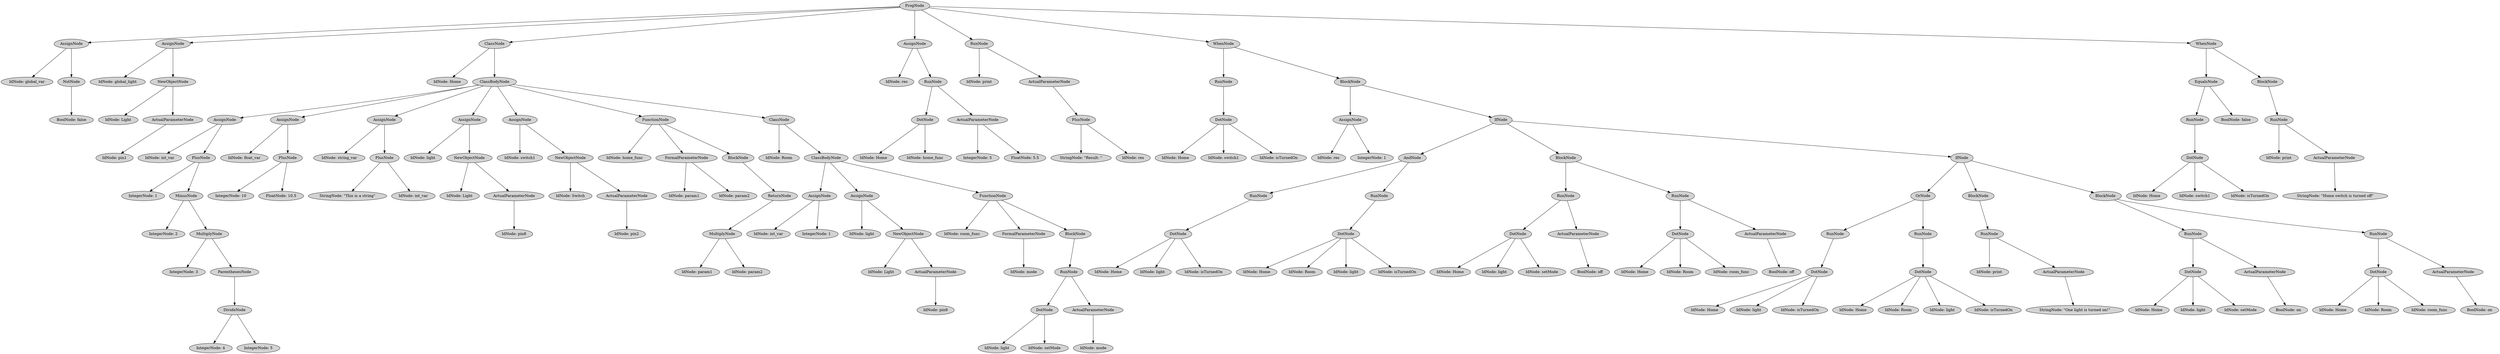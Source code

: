 digraph G {
	graph [ranksep=1.5 ratio=fill]
	node [style=filled]
	-9223363302836452222 [label=ProgNode]
	-9223363302836454803 [label=AssignNode]
	-9223363302836452222 -> -9223363302836454803
	-9223363302836454775 [label="IdNode: global_var"]
	-9223363302836454803 -> -9223363302836454775
	-9223363302836454754 [label=NotNode]
	-9223363302836454803 -> -9223363302836454754
	8734018321037 [label="BoolNode: false"]
	-9223363302836454754 -> 8734018321037
	-9223363302836454789 [label=AssignNode]
	-9223363302836452222 -> -9223363302836454789
	-9223363302836454782 [label="IdNode: global_light"]
	-9223363302836454789 -> -9223363302836454782
	8734018321065 [label=NewObjectNode]
	-9223363302836454789 -> 8734018321065
	8734018321093 [label="IdNode: Light"]
	8734018321065 -> 8734018321093
	-9223363302836454712 [label=ActualParameterNode]
	8734018321065 -> -9223363302836454712
	-9223363302836454691 [label="IdNode: pin1"]
	-9223363302836454712 -> -9223363302836454691
	-9223363302836454768 [label=ClassNode]
	-9223363302836452222 -> -9223363302836454768
	-9223363302836454761 [label="IdNode: Home"]
	-9223363302836454768 -> -9223363302836454761
	8734018321030 [label=ClassBodyNode]
	-9223363302836454768 -> 8734018321030
	8734018321044 [label=AssignNode]
	8734018321030 -> 8734018321044
	8734018321079 [label="IdNode: int_var"]
	8734018321044 -> 8734018321079
	8734018321072 [label=PlusNode]
	8734018321044 -> 8734018321072
	-9223363302836454684 [label="IntegerNode: 1"]
	8734018321072 -> -9223363302836454684
	8734018321100 [label=MinusNode]
	8734018321072 -> 8734018321100
	8734018321128 [label="IntegerNode: 2"]
	8734018321100 -> 8734018321128
	-9223363302836454719 [label=MultiplyNode]
	8734018321100 -> -9223363302836454719
	-9223363302836454677 [label="IntegerNode: 3"]
	-9223363302836454719 -> -9223363302836454677
	-9223363302836454705 [label=ParenthesesNode]
	-9223363302836454719 -> -9223363302836454705
	8734018292488 [label=DivideNode]
	-9223363302836454705 -> 8734018292488
	-9223363302836483310 [label="IntegerNode: 4"]
	8734018292488 -> -9223363302836483310
	8734018292509 [label="IntegerNode: 5"]
	8734018292488 -> 8734018292509
	-9223363302836454726 [label=AssignNode]
	8734018321030 -> -9223363302836454726
	-9223363302836454747 [label="IdNode: float_var"]
	-9223363302836454726 -> -9223363302836454747
	8734018321135 [label=PlusNode]
	-9223363302836454726 -> 8734018321135
	-9223363302836454663 [label="IntegerNode: 10"]
	8734018321135 -> -9223363302836454663
	8734018292502 [label="FloatNode: 10.5"]
	8734018321135 -> 8734018292502
	-9223363302836454740 [label=AssignNode]
	8734018321030 -> -9223363302836454740
	-9223363302836454698 [label="IdNode: string_var"]
	-9223363302836454740 -> -9223363302836454698
	-9223363302836454670 [label=PlusNode]
	-9223363302836454740 -> -9223363302836454670
	-9223363302836483296 [label="StringNode: \"This is a string\""]
	-9223363302836454670 -> -9223363302836483296
	8734018292523 [label="IdNode: int_var"]
	-9223363302836454670 -> 8734018292523
	8734018321114 [label=AssignNode]
	8734018321030 -> 8734018321114
	8734018321121 [label="IdNode: light"]
	8734018321114 -> 8734018321121
	8734018292530 [label=NewObjectNode]
	8734018321114 -> 8734018292530
	-9223363302836483275 [label="IdNode: Light"]
	8734018292530 -> -9223363302836483275
	-9223363302836483289 [label=ActualParameterNode]
	8734018292530 -> -9223363302836483289
	-9223363302836483233 [label="IdNode: pin8"]
	-9223363302836483289 -> -9223363302836483233
	-9223363302836454733 [label=AssignNode]
	8734018321030 -> -9223363302836454733
	-9223363302836483324 [label="IdNode: switch1"]
	-9223363302836454733 -> -9223363302836483324
	8734018292544 [label=NewObjectNode]
	-9223363302836454733 -> 8734018292544
	-9223363302836483254 [label="IdNode: Switch"]
	8734018292544 -> -9223363302836483254
	-9223363302836483261 [label=ActualParameterNode]
	8734018292544 -> -9223363302836483261
	8734018292600 [label="IdNode: pin2"]
	-9223363302836483261 -> 8734018292600
	8734018292495 [label=FunctionNode]
	8734018321030 -> 8734018292495
	-9223363302836483317 [label="IdNode: home_func"]
	8734018292495 -> -9223363302836483317
	8734018292516 [label=FormalParameterNode]
	8734018292495 -> 8734018292516
	8734018292537 [label="IdNode: param1"]
	8734018292516 -> 8734018292537
	8734018292551 [label="IdNode: param2"]
	8734018292516 -> 8734018292551
	-9223363302836483282 [label=BlockNode]
	8734018292495 -> -9223363302836483282
	8734018292579 [label=ReturnNode]
	-9223363302836483282 -> 8734018292579
	8734018292593 [label=MultiplyNode]
	8734018292579 -> 8734018292593
	-9223363302836483212 [label="IdNode: param1"]
	8734018292593 -> -9223363302836483212
	-9223363302836483191 [label="IdNode: param2"]
	8734018292593 -> -9223363302836483191
	-9223363302836483247 [label=ClassNode]
	8734018321030 -> -9223363302836483247
	-9223363302836483226 [label="IdNode: Room"]
	-9223363302836483247 -> -9223363302836483226
	-9223363302836483268 [label=ClassBodyNode]
	-9223363302836483247 -> -9223363302836483268
	8734018292565 [label=AssignNode]
	-9223363302836483268 -> 8734018292565
	-9223363302836483205 [label="IdNode: int_var"]
	8734018292565 -> -9223363302836483205
	-9223363302836483177 [label="IntegerNode: 1"]
	8734018292565 -> -9223363302836483177
	8734018292572 [label=AssignNode]
	-9223363302836483268 -> 8734018292572
	-9223363302836483198 [label="IdNode: light"]
	8734018292572 -> -9223363302836483198
	8734018292642 [label=NewObjectNode]
	8734018292572 -> 8734018292642
	8734018292649 [label="IdNode: Light"]
	8734018292642 -> 8734018292649
	-9223363302836483163 [label=ActualParameterNode]
	8734018292642 -> -9223363302836483163
	8734018292691 [label="IdNode: pin9"]
	-9223363302836483163 -> 8734018292691
	8734018292586 [label=FunctionNode]
	-9223363302836483268 -> 8734018292586
	-9223363302836483219 [label="IdNode: room_func"]
	8734018292586 -> -9223363302836483219
	8734018292621 [label=FormalParameterNode]
	8734018292586 -> 8734018292621
	8734018292635 [label="IdNode: mode"]
	8734018292621 -> 8734018292635
	8734018292607 [label=BlockNode]
	8734018292586 -> 8734018292607
	-9223363302836483170 [label=RunNode]
	8734018292607 -> -9223363302836483170
	8734018292663 [label=DotNode]
	-9223363302836483170 -> 8734018292663
	-9223363302836483149 [label="IdNode: light"]
	8734018292663 -> -9223363302836483149
	8734018292670 [label="IdNode: setMode"]
	8734018292663 -> 8734018292670
	-9223363302836483142 [label=ActualParameterNode]
	-9223363302836483170 -> -9223363302836483142
	-9223363302836483100 [label="IdNode: mode"]
	-9223363302836483142 -> -9223363302836483100
	8734018321107 [label=AssignNode]
	-9223363302836452222 -> 8734018321107
	-9223363302836483303 [label="IdNode: res"]
	8734018321107 -> -9223363302836483303
	8734018292684 [label=RunNode]
	8734018321107 -> 8734018292684
	-9223363302836483128 [label=DotNode]
	8734018292684 -> -9223363302836483128
	8734018292677 [label="IdNode: Home"]
	-9223363302836483128 -> 8734018292677
	-9223363302836483114 [label="IdNode: home_func"]
	-9223363302836483128 -> -9223363302836483114
	8734018292656 [label=ActualParameterNode]
	8734018292684 -> 8734018292656
	8734018292726 [label="IntegerNode: 5"]
	8734018292656 -> 8734018292726
	8734018292733 [label="FloatNode: 5.5"]
	8734018292656 -> 8734018292733
	8734018321149 [label=RunNode]
	-9223363302836452222 -> 8734018321149
	8734018292614 [label="IdNode: print"]
	8734018321149 -> 8734018292614
	-9223363302836483240 [label=ActualParameterNode]
	8734018321149 -> -9223363302836483240
	8734018292712 [label=PlusNode]
	-9223363302836483240 -> 8734018292712
	-9223363302836483107 [label="StringNode: \"Result: \""]
	8734018292712 -> -9223363302836483107
	8734018292719 [label="IdNode: res"]
	8734018292712 -> 8734018292719
	8734018292558 [label=WhenNode]
	-9223363302836452222 -> 8734018292558
	-9223363302836483086 [label=RunNode]
	8734018292558 -> -9223363302836483086
	8734018295574 [label=DotNode]
	-9223363302836483086 -> 8734018295574
	-9223363302836480245 [label="IdNode: Home"]
	8734018295574 -> -9223363302836480245
	-9223363302836480238 [label="IdNode: switch1"]
	8734018295574 -> -9223363302836480238
	-9223363302836480231 [label="IdNode: isTurnedOn"]
	8734018295574 -> -9223363302836480231
	-9223363302836483135 [label=BlockNode]
	8734018292558 -> -9223363302836483135
	-9223363302836483156 [label=AssignNode]
	-9223363302836483135 -> -9223363302836483156
	-9223363302836483079 [label="IdNode: res"]
	-9223363302836483156 -> -9223363302836483079
	-9223363302836480217 [label="IntegerNode: 1"]
	-9223363302836483156 -> -9223363302836480217
	-9223363302836483093 [label=IfNode]
	-9223363302836483135 -> -9223363302836483093
	8734018295560 [label=AndNode]
	-9223363302836483093 -> 8734018295560
	-9223363302836480210 [label=RunNode]
	8734018295560 -> -9223363302836480210
	-9223363302836480189 [label=DotNode]
	-9223363302836480210 -> -9223363302836480189
	8734018295609 [label="IdNode: Home"]
	-9223363302836480189 -> 8734018295609
	8734018295616 [label="IdNode: light"]
	-9223363302836480189 -> 8734018295616
	8734018295623 [label="IdNode: isTurnedOn"]
	-9223363302836480189 -> 8734018295623
	-9223363302836480196 [label=RunNode]
	8734018295560 -> -9223363302836480196
	8734018295651 [label=DotNode]
	-9223363302836480196 -> 8734018295651
	-9223363302836480175 [label="IdNode: Home"]
	8734018295651 -> -9223363302836480175
	-9223363302836480168 [label="IdNode: Room"]
	8734018295651 -> -9223363302836480168
	-9223363302836480161 [label="IdNode: light"]
	8734018295651 -> -9223363302836480161
	-9223363302836480154 [label="IdNode: isTurnedOn"]
	8734018295651 -> -9223363302836480154
	8734018292698 [label=BlockNode]
	-9223363302836483093 -> 8734018292698
	8734018295595 [label=RunNode]
	8734018292698 -> 8734018295595
	8734018295602 [label=DotNode]
	8734018295595 -> 8734018295602
	-9223363302836480203 [label="IdNode: Home"]
	8734018295602 -> -9223363302836480203
	8734018295630 [label="IdNode: light"]
	8734018295602 -> 8734018295630
	-9223363302836480182 [label="IdNode: setMode"]
	8734018295602 -> -9223363302836480182
	8734018295581 [label=ActualParameterNode]
	8734018295595 -> 8734018295581
	8734018295672 [label="BoolNode: off"]
	8734018295581 -> 8734018295672
	-9223363302836480224 [label=RunNode]
	8734018292698 -> -9223363302836480224
	-9223363302836480133 [label=DotNode]
	-9223363302836480224 -> -9223363302836480133
	8734018295658 [label="IdNode: Home"]
	-9223363302836480133 -> 8734018295658
	8734018295665 [label="IdNode: Room"]
	-9223363302836480133 -> 8734018295665
	-9223363302836480140 [label="IdNode: room_func"]
	-9223363302836480133 -> -9223363302836480140
	8734018295588 [label=ActualParameterNode]
	-9223363302836480224 -> 8734018295588
	8734018295700 [label="BoolNode: off"]
	8734018295588 -> 8734018295700
	8734018295644 [label=IfNode]
	-9223363302836483093 -> 8734018295644
	8734018295637 [label=OrNode]
	8734018295644 -> 8734018295637
	-9223363302836480112 [label=RunNode]
	8734018295637 -> -9223363302836480112
	-9223363302836480084 [label=DotNode]
	-9223363302836480112 -> -9223363302836480084
	8734018295714 [label="IdNode: Home"]
	-9223363302836480084 -> 8734018295714
	8734018295721 [label="IdNode: light"]
	-9223363302836480084 -> 8734018295721
	8734018295728 [label="IdNode: isTurnedOn"]
	-9223363302836480084 -> 8734018295728
	-9223363302836480091 [label=RunNode]
	8734018295637 -> -9223363302836480091
	8734018295756 [label=DotNode]
	-9223363302836480091 -> 8734018295756
	-9223363302836480070 [label="IdNode: Home"]
	8734018295756 -> -9223363302836480070
	-9223363302836480063 [label="IdNode: Room"]
	8734018295756 -> -9223363302836480063
	-9223363302836480056 [label="IdNode: light"]
	8734018295756 -> -9223363302836480056
	-9223363302836480049 [label="IdNode: isTurnedOn"]
	8734018295756 -> -9223363302836480049
	-9223363302836480119 [label=BlockNode]
	8734018295644 -> -9223363302836480119
	-9223363302836480147 [label=RunNode]
	-9223363302836480119 -> -9223363302836480147
	-9223363302836480098 [label="IdNode: print"]
	-9223363302836480147 -> -9223363302836480098
	8734018295686 [label=ActualParameterNode]
	-9223363302836480147 -> 8734018295686
	-9223363302836480042 [label="StringNode: \"One light is turned on!\""]
	8734018295686 -> -9223363302836480042
	8734018295707 [label=BlockNode]
	8734018295644 -> 8734018295707
	8734018295735 [label=RunNode]
	8734018295707 -> 8734018295735
	-9223363302836480035 [label=DotNode]
	8734018295735 -> -9223363302836480035
	8734018295749 [label="IdNode: Home"]
	-9223363302836480035 -> 8734018295749
	8734018295763 [label="IdNode: light"]
	-9223363302836480035 -> 8734018295763
	8734018295777 [label="IdNode: setMode"]
	-9223363302836480035 -> 8734018295777
	-9223363302836480077 [label=ActualParameterNode]
	8734018295735 -> -9223363302836480077
	-9223363302836480007 [label="BoolNode: on"]
	-9223363302836480077 -> -9223363302836480007
	8734018295742 [label=RunNode]
	8734018295707 -> 8734018295742
	8734018295805 [label=DotNode]
	8734018295742 -> 8734018295805
	-9223363302836480021 [label="IdNode: Home"]
	8734018295805 -> -9223363302836480021
	-9223363302836480014 [label="IdNode: Room"]
	8734018295805 -> -9223363302836480014
	8734018295798 [label="IdNode: room_func"]
	8734018295805 -> 8734018295798
	8734018295770 [label=ActualParameterNode]
	8734018295742 -> 8734018295770
	-9223363302836479207 [label="BoolNode: on"]
	8734018295770 -> -9223363302836479207
	8734018292628 [label=WhenNode]
	-9223363302836452222 -> 8734018292628
	-9223363302836480252 [label=EqualsNode]
	8734018292628 -> -9223363302836480252
	8734018295791 [label=RunNode]
	-9223363302836480252 -> 8734018295791
	-9223363302836479214 [label=DotNode]
	8734018295791 -> -9223363302836479214
	-9223363302836479228 [label="IdNode: Home"]
	-9223363302836479214 -> -9223363302836479228
	8734018296591 [label="IdNode: switch1"]
	-9223363302836479214 -> 8734018296591
	8734018296605 [label="IdNode: isTurnedOn"]
	-9223363302836479214 -> 8734018296605
	-9223363302836479221 [label="BoolNode: false"]
	-9223363302836480252 -> -9223363302836479221
	8734018292705 [label=BlockNode]
	8734018292628 -> 8734018292705
	-9223363302836480126 [label=RunNode]
	8734018292705 -> -9223363302836480126
	-9223363302836480028 [label="IdNode: print"]
	-9223363302836480126 -> -9223363302836480028
	8734018295679 [label=ActualParameterNode]
	-9223363302836480126 -> 8734018295679
	-9223363302836479186 [label="StringNode: \"Home switch is turned off\""]
	8734018295679 -> -9223363302836479186
	overlap=false
}

